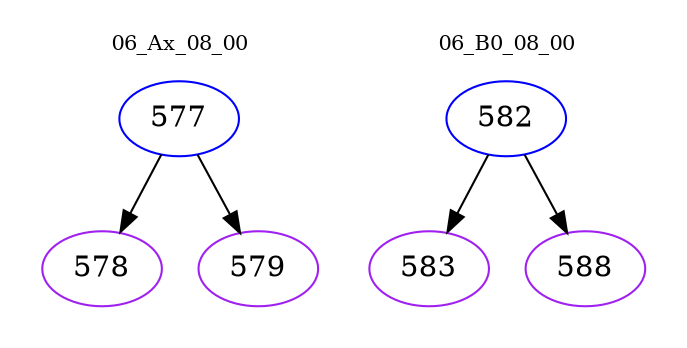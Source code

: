 digraph{
subgraph cluster_0 {
color = white
label = "06_Ax_08_00";
fontsize=10;
T0_577 [label="577", color="blue"]
T0_577 -> T0_578 [color="black"]
T0_578 [label="578", color="purple"]
T0_577 -> T0_579 [color="black"]
T0_579 [label="579", color="purple"]
}
subgraph cluster_1 {
color = white
label = "06_B0_08_00";
fontsize=10;
T1_582 [label="582", color="blue"]
T1_582 -> T1_583 [color="black"]
T1_583 [label="583", color="purple"]
T1_582 -> T1_588 [color="black"]
T1_588 [label="588", color="purple"]
}
}
